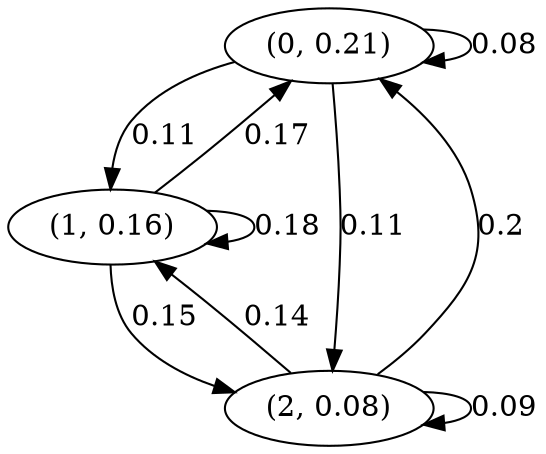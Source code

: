 digraph {
    0 [ label = "(0, 0.21)" ]
    1 [ label = "(1, 0.16)" ]
    2 [ label = "(2, 0.08)" ]
    0 -> 0 [ label = "0.08" ]
    1 -> 1 [ label = "0.18" ]
    2 -> 2 [ label = "0.09" ]
    1 -> 0 [ label = "0.17" ]
    2 -> 0 [ label = "0.2" ]
    0 -> 1 [ label = "0.11" ]
    2 -> 1 [ label = "0.14" ]
    0 -> 2 [ label = "0.11" ]
    1 -> 2 [ label = "0.15" ]
}

